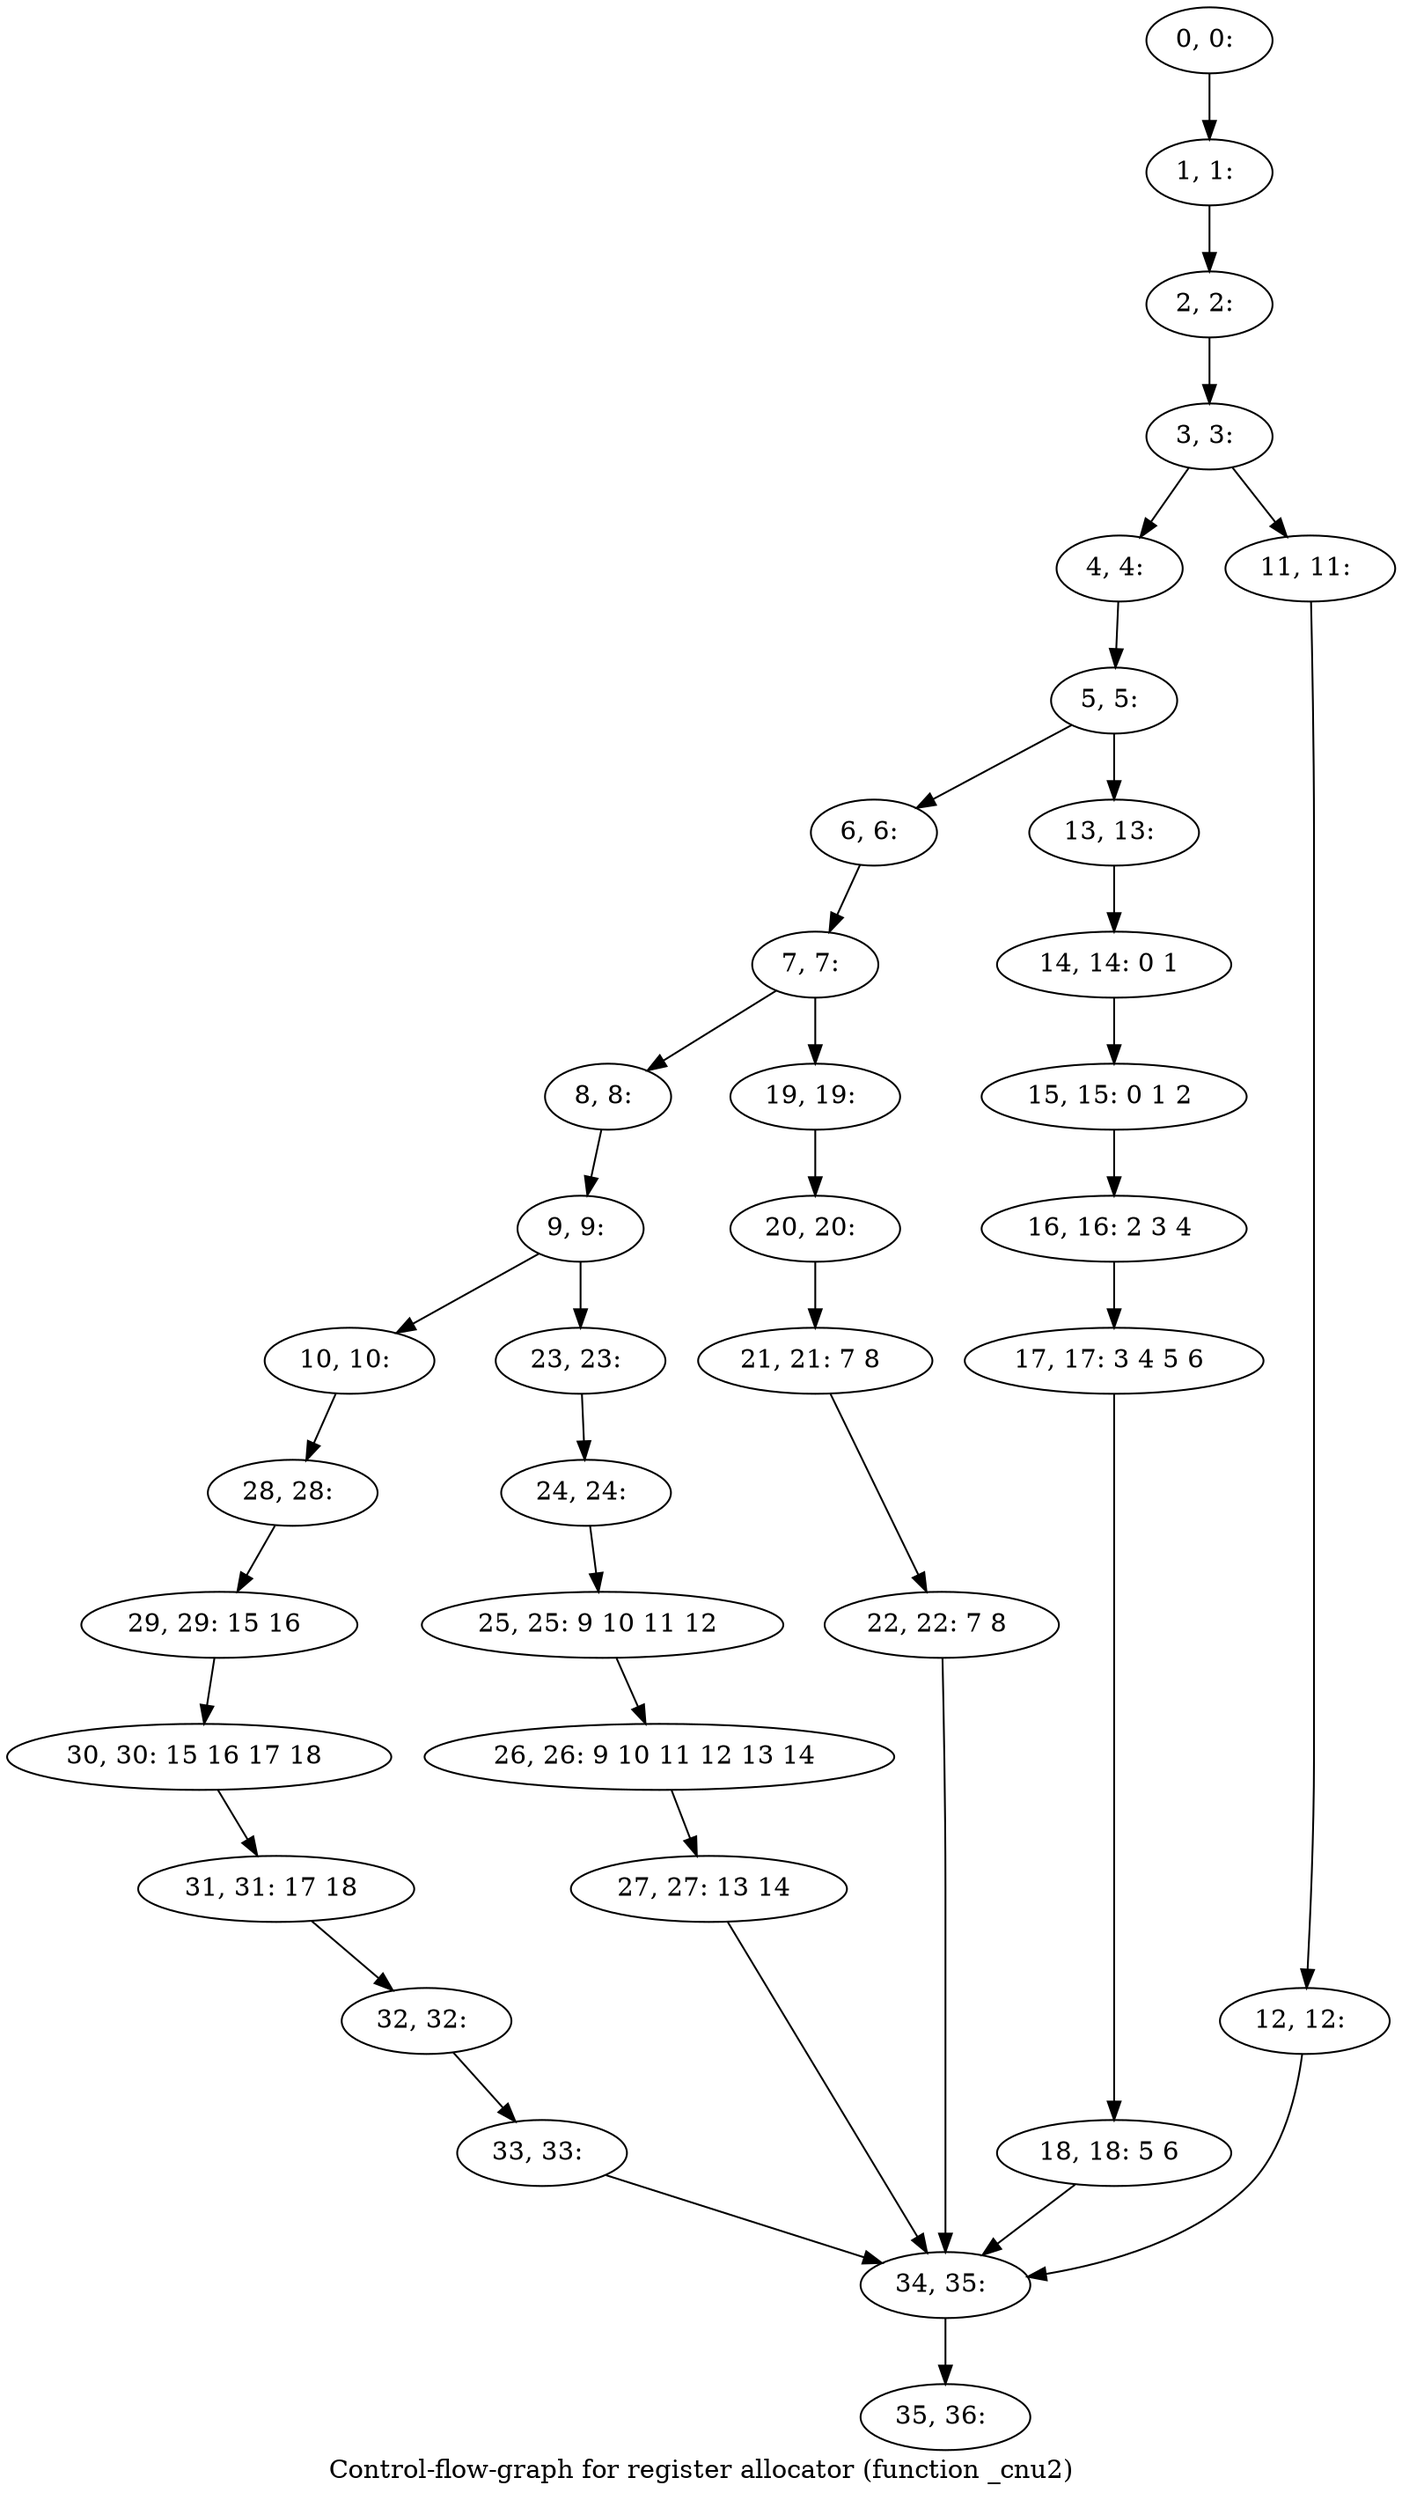 digraph G {
graph [label="Control-flow-graph for register allocator (function _cnu2)"]
0[label="0, 0: "];
1[label="1, 1: "];
2[label="2, 2: "];
3[label="3, 3: "];
4[label="4, 4: "];
5[label="5, 5: "];
6[label="6, 6: "];
7[label="7, 7: "];
8[label="8, 8: "];
9[label="9, 9: "];
10[label="10, 10: "];
11[label="11, 11: "];
12[label="12, 12: "];
13[label="13, 13: "];
14[label="14, 14: 0 1 "];
15[label="15, 15: 0 1 2 "];
16[label="16, 16: 2 3 4 "];
17[label="17, 17: 3 4 5 6 "];
18[label="18, 18: 5 6 "];
19[label="19, 19: "];
20[label="20, 20: "];
21[label="21, 21: 7 8 "];
22[label="22, 22: 7 8 "];
23[label="23, 23: "];
24[label="24, 24: "];
25[label="25, 25: 9 10 11 12 "];
26[label="26, 26: 9 10 11 12 13 14 "];
27[label="27, 27: 13 14 "];
28[label="28, 28: "];
29[label="29, 29: 15 16 "];
30[label="30, 30: 15 16 17 18 "];
31[label="31, 31: 17 18 "];
32[label="32, 32: "];
33[label="33, 33: "];
34[label="34, 35: "];
35[label="35, 36: "];
0->1 ;
1->2 ;
2->3 ;
3->4 ;
3->11 ;
4->5 ;
5->6 ;
5->13 ;
6->7 ;
7->8 ;
7->19 ;
8->9 ;
9->10 ;
9->23 ;
10->28 ;
11->12 ;
12->34 ;
13->14 ;
14->15 ;
15->16 ;
16->17 ;
17->18 ;
18->34 ;
19->20 ;
20->21 ;
21->22 ;
22->34 ;
23->24 ;
24->25 ;
25->26 ;
26->27 ;
27->34 ;
28->29 ;
29->30 ;
30->31 ;
31->32 ;
32->33 ;
33->34 ;
34->35 ;
}
